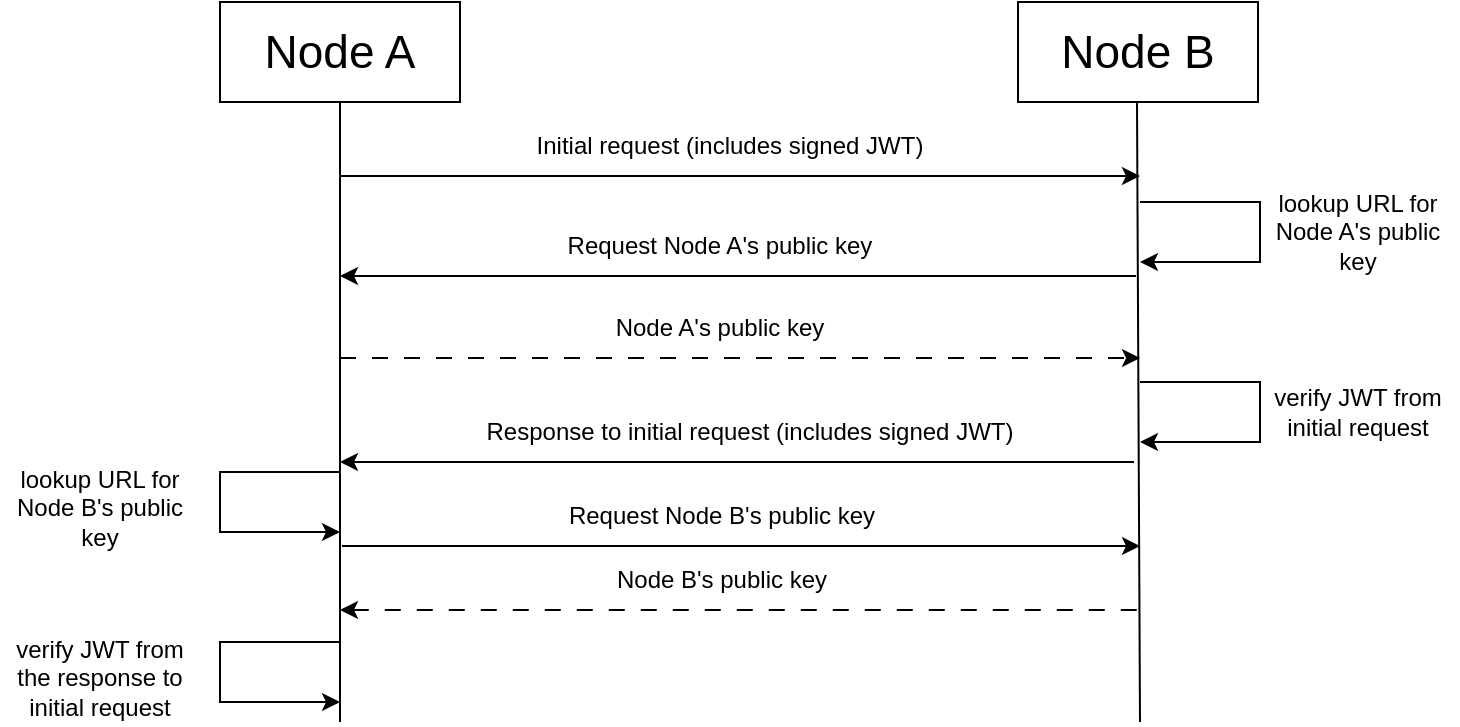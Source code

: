 <mxfile version="28.2.8">
  <diagram name="Page-1" id="W0CDRV6xT59wSo7Rxlxb">
    <mxGraphModel dx="1245" dy="806" grid="1" gridSize="10" guides="1" tooltips="1" connect="1" arrows="1" fold="1" page="1" pageScale="1" pageWidth="850" pageHeight="1100" math="0" shadow="0">
      <root>
        <mxCell id="0" />
        <mxCell id="1" parent="0" />
        <mxCell id="lrlHQfEvht8Vxehu0hEV-3" style="edgeStyle=orthogonalEdgeStyle;rounded=0;orthogonalLoop=1;jettySize=auto;html=1;exitX=1;exitY=0.25;exitDx=0;exitDy=0;" edge="1" parent="1">
          <mxGeometry relative="1" as="geometry">
            <mxPoint x="220" y="127" as="sourcePoint" />
            <mxPoint x="620" y="127" as="targetPoint" />
          </mxGeometry>
        </mxCell>
        <mxCell id="lrlHQfEvht8Vxehu0hEV-7" style="edgeStyle=orthogonalEdgeStyle;rounded=0;orthogonalLoop=1;jettySize=auto;html=1;exitX=1;exitY=0.75;exitDx=0;exitDy=0;dashed=1;dashPattern=8 8;" edge="1" parent="1">
          <mxGeometry relative="1" as="geometry">
            <mxPoint x="220" y="218" as="sourcePoint" />
            <mxPoint x="620" y="218" as="targetPoint" />
          </mxGeometry>
        </mxCell>
        <mxCell id="lrlHQfEvht8Vxehu0hEV-1" value="&lt;font style=&quot;font-size: 23px;&quot;&gt;Node A&lt;/font&gt;" style="rounded=0;whiteSpace=wrap;html=1;" vertex="1" parent="1">
          <mxGeometry x="160" y="40" width="120" height="50" as="geometry" />
        </mxCell>
        <mxCell id="lrlHQfEvht8Vxehu0hEV-5" style="rounded=0;orthogonalLoop=1;jettySize=auto;html=1;exitX=0;exitY=0.5;exitDx=0;exitDy=0;" edge="1" parent="1">
          <mxGeometry relative="1" as="geometry">
            <mxPoint x="618" y="177" as="sourcePoint" />
            <mxPoint x="220" y="177" as="targetPoint" />
          </mxGeometry>
        </mxCell>
        <mxCell id="lrlHQfEvht8Vxehu0hEV-13" style="edgeStyle=orthogonalEdgeStyle;rounded=0;orthogonalLoop=1;jettySize=auto;html=1;exitX=0;exitY=0.75;exitDx=0;exitDy=0;" edge="1" parent="1">
          <mxGeometry relative="1" as="geometry">
            <mxPoint x="617" y="270" as="sourcePoint" />
            <mxPoint x="220" y="270" as="targetPoint" />
          </mxGeometry>
        </mxCell>
        <mxCell id="lrlHQfEvht8Vxehu0hEV-2" value="&lt;font style=&quot;font-size: 23px;&quot;&gt;Node B&lt;/font&gt;" style="rounded=0;whiteSpace=wrap;html=1;" vertex="1" parent="1">
          <mxGeometry x="559" y="40" width="120" height="50" as="geometry" />
        </mxCell>
        <mxCell id="lrlHQfEvht8Vxehu0hEV-4" value="Initial request (includes signed JWT)" style="text;html=1;whiteSpace=wrap;strokeColor=none;fillColor=none;align=center;verticalAlign=middle;rounded=0;" vertex="1" parent="1">
          <mxGeometry x="290" y="97" width="250" height="30" as="geometry" />
        </mxCell>
        <mxCell id="lrlHQfEvht8Vxehu0hEV-6" value="Request Node A&#39;s public key" style="text;html=1;whiteSpace=wrap;strokeColor=none;fillColor=none;align=center;verticalAlign=middle;rounded=0;" vertex="1" parent="1">
          <mxGeometry x="320" y="147" width="180" height="30" as="geometry" />
        </mxCell>
        <mxCell id="lrlHQfEvht8Vxehu0hEV-8" value="Node A&#39;s public key" style="text;html=1;whiteSpace=wrap;strokeColor=none;fillColor=none;align=center;verticalAlign=middle;rounded=0;" vertex="1" parent="1">
          <mxGeometry x="320" y="188" width="180" height="30" as="geometry" />
        </mxCell>
        <mxCell id="lrlHQfEvht8Vxehu0hEV-14" value="&lt;div&gt;Response to initial request (includes signed JWT)&lt;/div&gt;" style="text;html=1;whiteSpace=wrap;strokeColor=none;fillColor=none;align=center;verticalAlign=middle;rounded=0;" vertex="1" parent="1">
          <mxGeometry x="290" y="240" width="270" height="30" as="geometry" />
        </mxCell>
        <mxCell id="lrlHQfEvht8Vxehu0hEV-16" style="edgeStyle=orthogonalEdgeStyle;rounded=0;orthogonalLoop=1;jettySize=auto;html=1;entryX=0;entryY=0.75;entryDx=0;entryDy=0;dashed=1;dashPattern=8 8;endArrow=none;endFill=0;startArrow=classic;startFill=1;" edge="1" parent="1">
          <mxGeometry relative="1" as="geometry">
            <mxPoint x="220" y="344" as="sourcePoint" />
            <mxPoint x="626" y="344" as="targetPoint" />
          </mxGeometry>
        </mxCell>
        <mxCell id="lrlHQfEvht8Vxehu0hEV-17" style="edgeStyle=orthogonalEdgeStyle;rounded=0;orthogonalLoop=1;jettySize=auto;html=1;entryX=1;entryY=0.5;entryDx=0;entryDy=0;startArrow=classic;startFill=1;endArrow=none;endFill=0;" edge="1" parent="1">
          <mxGeometry relative="1" as="geometry">
            <mxPoint x="620" y="312" as="sourcePoint" />
            <mxPoint x="221" y="312" as="targetPoint" />
          </mxGeometry>
        </mxCell>
        <mxCell id="lrlHQfEvht8Vxehu0hEV-18" value="Request Node B&#39;s public key" style="text;html=1;whiteSpace=wrap;strokeColor=none;fillColor=none;align=center;verticalAlign=middle;rounded=0;" vertex="1" parent="1">
          <mxGeometry x="321" y="282" width="180" height="30" as="geometry" />
        </mxCell>
        <mxCell id="lrlHQfEvht8Vxehu0hEV-19" value="Node B&#39;s public key" style="text;html=1;whiteSpace=wrap;strokeColor=none;fillColor=none;align=center;verticalAlign=middle;rounded=0;" vertex="1" parent="1">
          <mxGeometry x="321" y="314" width="180" height="30" as="geometry" />
        </mxCell>
        <mxCell id="lrlHQfEvht8Vxehu0hEV-22" value="" style="endArrow=none;html=1;rounded=0;entryX=0.5;entryY=1;entryDx=0;entryDy=0;" edge="1" parent="1" target="lrlHQfEvht8Vxehu0hEV-1">
          <mxGeometry width="50" height="50" relative="1" as="geometry">
            <mxPoint x="220" y="400" as="sourcePoint" />
            <mxPoint x="450" y="400" as="targetPoint" />
          </mxGeometry>
        </mxCell>
        <mxCell id="lrlHQfEvht8Vxehu0hEV-23" value="" style="endArrow=none;html=1;rounded=0;entryX=0.5;entryY=1;entryDx=0;entryDy=0;" edge="1" parent="1">
          <mxGeometry width="50" height="50" relative="1" as="geometry">
            <mxPoint x="620" y="400" as="sourcePoint" />
            <mxPoint x="618.5" y="90" as="targetPoint" />
          </mxGeometry>
        </mxCell>
        <mxCell id="lrlHQfEvht8Vxehu0hEV-25" style="edgeStyle=orthogonalEdgeStyle;rounded=0;orthogonalLoop=1;jettySize=auto;html=1;" edge="1" parent="1">
          <mxGeometry relative="1" as="geometry">
            <mxPoint x="620" y="140" as="sourcePoint" />
            <mxPoint x="620" y="170" as="targetPoint" />
            <Array as="points">
              <mxPoint x="680" y="140" />
              <mxPoint x="680" y="170" />
            </Array>
          </mxGeometry>
        </mxCell>
        <mxCell id="lrlHQfEvht8Vxehu0hEV-26" value="lookup URL for Node A&#39;s public key" style="text;html=1;whiteSpace=wrap;strokeColor=none;fillColor=none;align=center;verticalAlign=middle;rounded=0;" vertex="1" parent="1">
          <mxGeometry x="679" y="140" width="100" height="30" as="geometry" />
        </mxCell>
        <mxCell id="lrlHQfEvht8Vxehu0hEV-27" style="edgeStyle=orthogonalEdgeStyle;rounded=0;orthogonalLoop=1;jettySize=auto;html=1;" edge="1" parent="1">
          <mxGeometry relative="1" as="geometry">
            <mxPoint x="620" y="230" as="sourcePoint" />
            <mxPoint x="620" y="260" as="targetPoint" />
            <Array as="points">
              <mxPoint x="680" y="230" />
              <mxPoint x="680" y="260" />
            </Array>
          </mxGeometry>
        </mxCell>
        <mxCell id="lrlHQfEvht8Vxehu0hEV-28" value="verify JWT from initial request" style="text;html=1;whiteSpace=wrap;strokeColor=none;fillColor=none;align=center;verticalAlign=middle;rounded=0;" vertex="1" parent="1">
          <mxGeometry x="679" y="230" width="100" height="30" as="geometry" />
        </mxCell>
        <mxCell id="lrlHQfEvht8Vxehu0hEV-29" style="edgeStyle=orthogonalEdgeStyle;rounded=0;orthogonalLoop=1;jettySize=auto;html=1;" edge="1" parent="1">
          <mxGeometry relative="1" as="geometry">
            <mxPoint x="220" y="277" as="sourcePoint" />
            <mxPoint x="220" y="305" as="targetPoint" />
            <Array as="points">
              <mxPoint x="220" y="275" />
              <mxPoint x="160" y="275" />
              <mxPoint x="160" y="305" />
            </Array>
          </mxGeometry>
        </mxCell>
        <mxCell id="lrlHQfEvht8Vxehu0hEV-30" value="lookup URL for Node B&#39;s public key" style="text;html=1;whiteSpace=wrap;strokeColor=none;fillColor=none;align=center;verticalAlign=middle;rounded=0;" vertex="1" parent="1">
          <mxGeometry x="50" y="278" width="100" height="30" as="geometry" />
        </mxCell>
        <mxCell id="lrlHQfEvht8Vxehu0hEV-31" style="edgeStyle=orthogonalEdgeStyle;rounded=0;orthogonalLoop=1;jettySize=auto;html=1;" edge="1" parent="1">
          <mxGeometry relative="1" as="geometry">
            <mxPoint x="220" y="362" as="sourcePoint" />
            <mxPoint x="220" y="390" as="targetPoint" />
            <Array as="points">
              <mxPoint x="220" y="360" />
              <mxPoint x="160" y="360" />
              <mxPoint x="160" y="390" />
            </Array>
          </mxGeometry>
        </mxCell>
        <mxCell id="lrlHQfEvht8Vxehu0hEV-32" value="verify JWT from the response to initial request" style="text;html=1;whiteSpace=wrap;strokeColor=none;fillColor=none;align=center;verticalAlign=middle;rounded=0;" vertex="1" parent="1">
          <mxGeometry x="50" y="363" width="100" height="30" as="geometry" />
        </mxCell>
      </root>
    </mxGraphModel>
  </diagram>
</mxfile>
